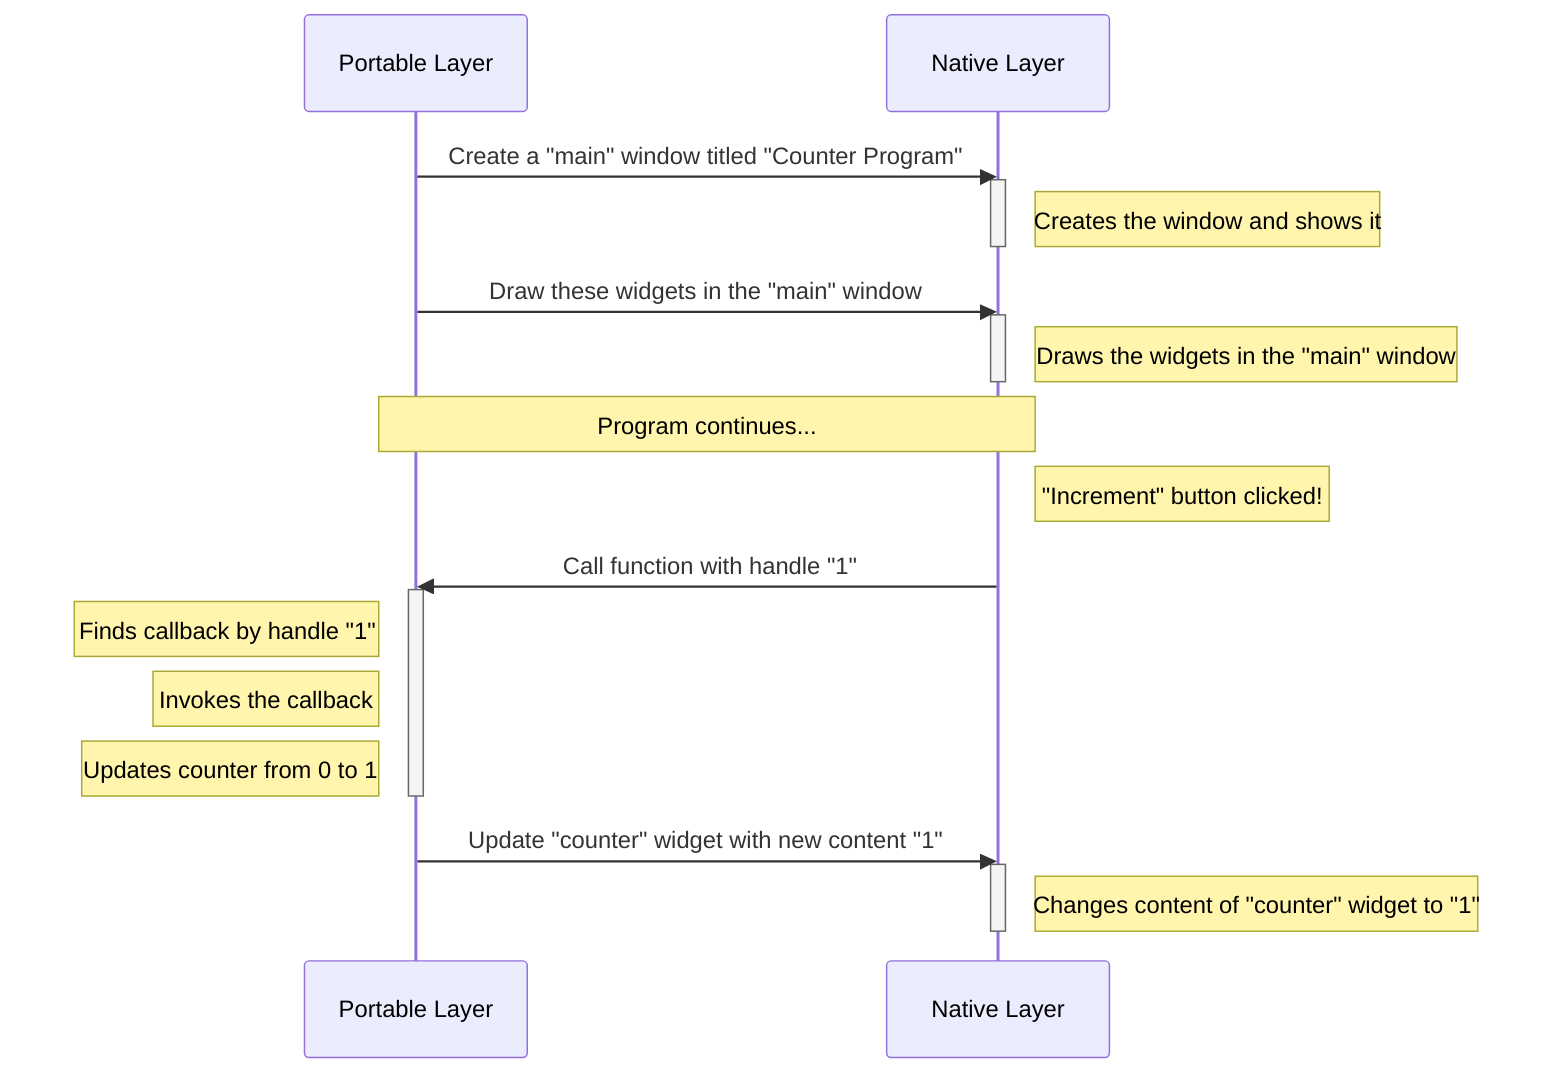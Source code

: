 sequenceDiagram
    Portable Layer ->> Native Layer: Create a "main" window titled "Counter Program"
    activate Native Layer
    note right of Native Layer: Creates the window and shows it
    deactivate Native Layer
    Portable Layer ->> Native Layer: Draw these widgets in the "main" window
    activate Native Layer
    note right of Native Layer: Draws the widgets in the "main" window
    deactivate Native Layer
    note over Portable Layer, Native Layer: Program continues...
    note right of Native Layer: "Increment" button clicked!
    Native Layer ->> Portable Layer: Call function with handle "1"
    activate Portable Layer
    note left of Portable Layer: Finds callback by handle "1"
    note left of Portable Layer: Invokes the callback
    note left of Portable Layer: Updates counter from 0 to 1
    deactivate Portable Layer
    Portable Layer ->> Native Layer: Update "counter" widget with new content "1"
    activate Native Layer
    note right of Native Layer: Changes content of "counter" widget to "1"
    deactivate Native Layer